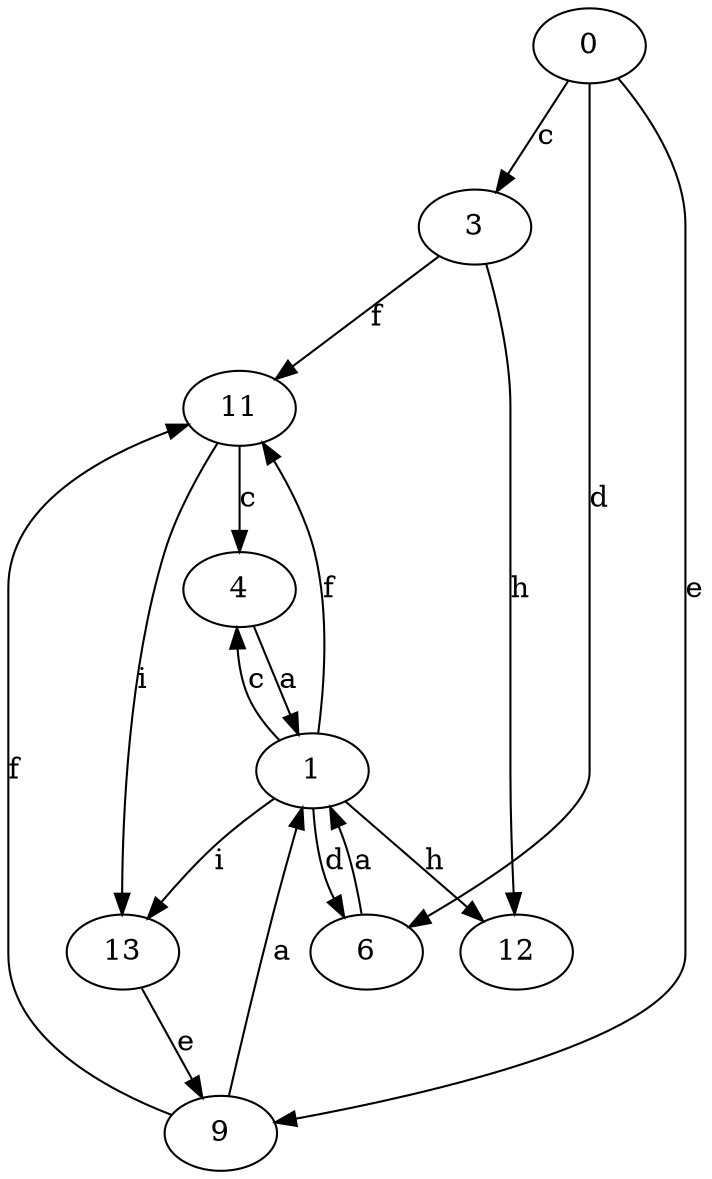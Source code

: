 strict digraph  {
0;
1;
3;
4;
6;
9;
11;
12;
13;
0 -> 3  [label=c];
0 -> 6  [label=d];
0 -> 9  [label=e];
1 -> 4  [label=c];
1 -> 6  [label=d];
1 -> 11  [label=f];
1 -> 12  [label=h];
1 -> 13  [label=i];
3 -> 11  [label=f];
3 -> 12  [label=h];
4 -> 1  [label=a];
6 -> 1  [label=a];
9 -> 1  [label=a];
9 -> 11  [label=f];
11 -> 4  [label=c];
11 -> 13  [label=i];
13 -> 9  [label=e];
}
